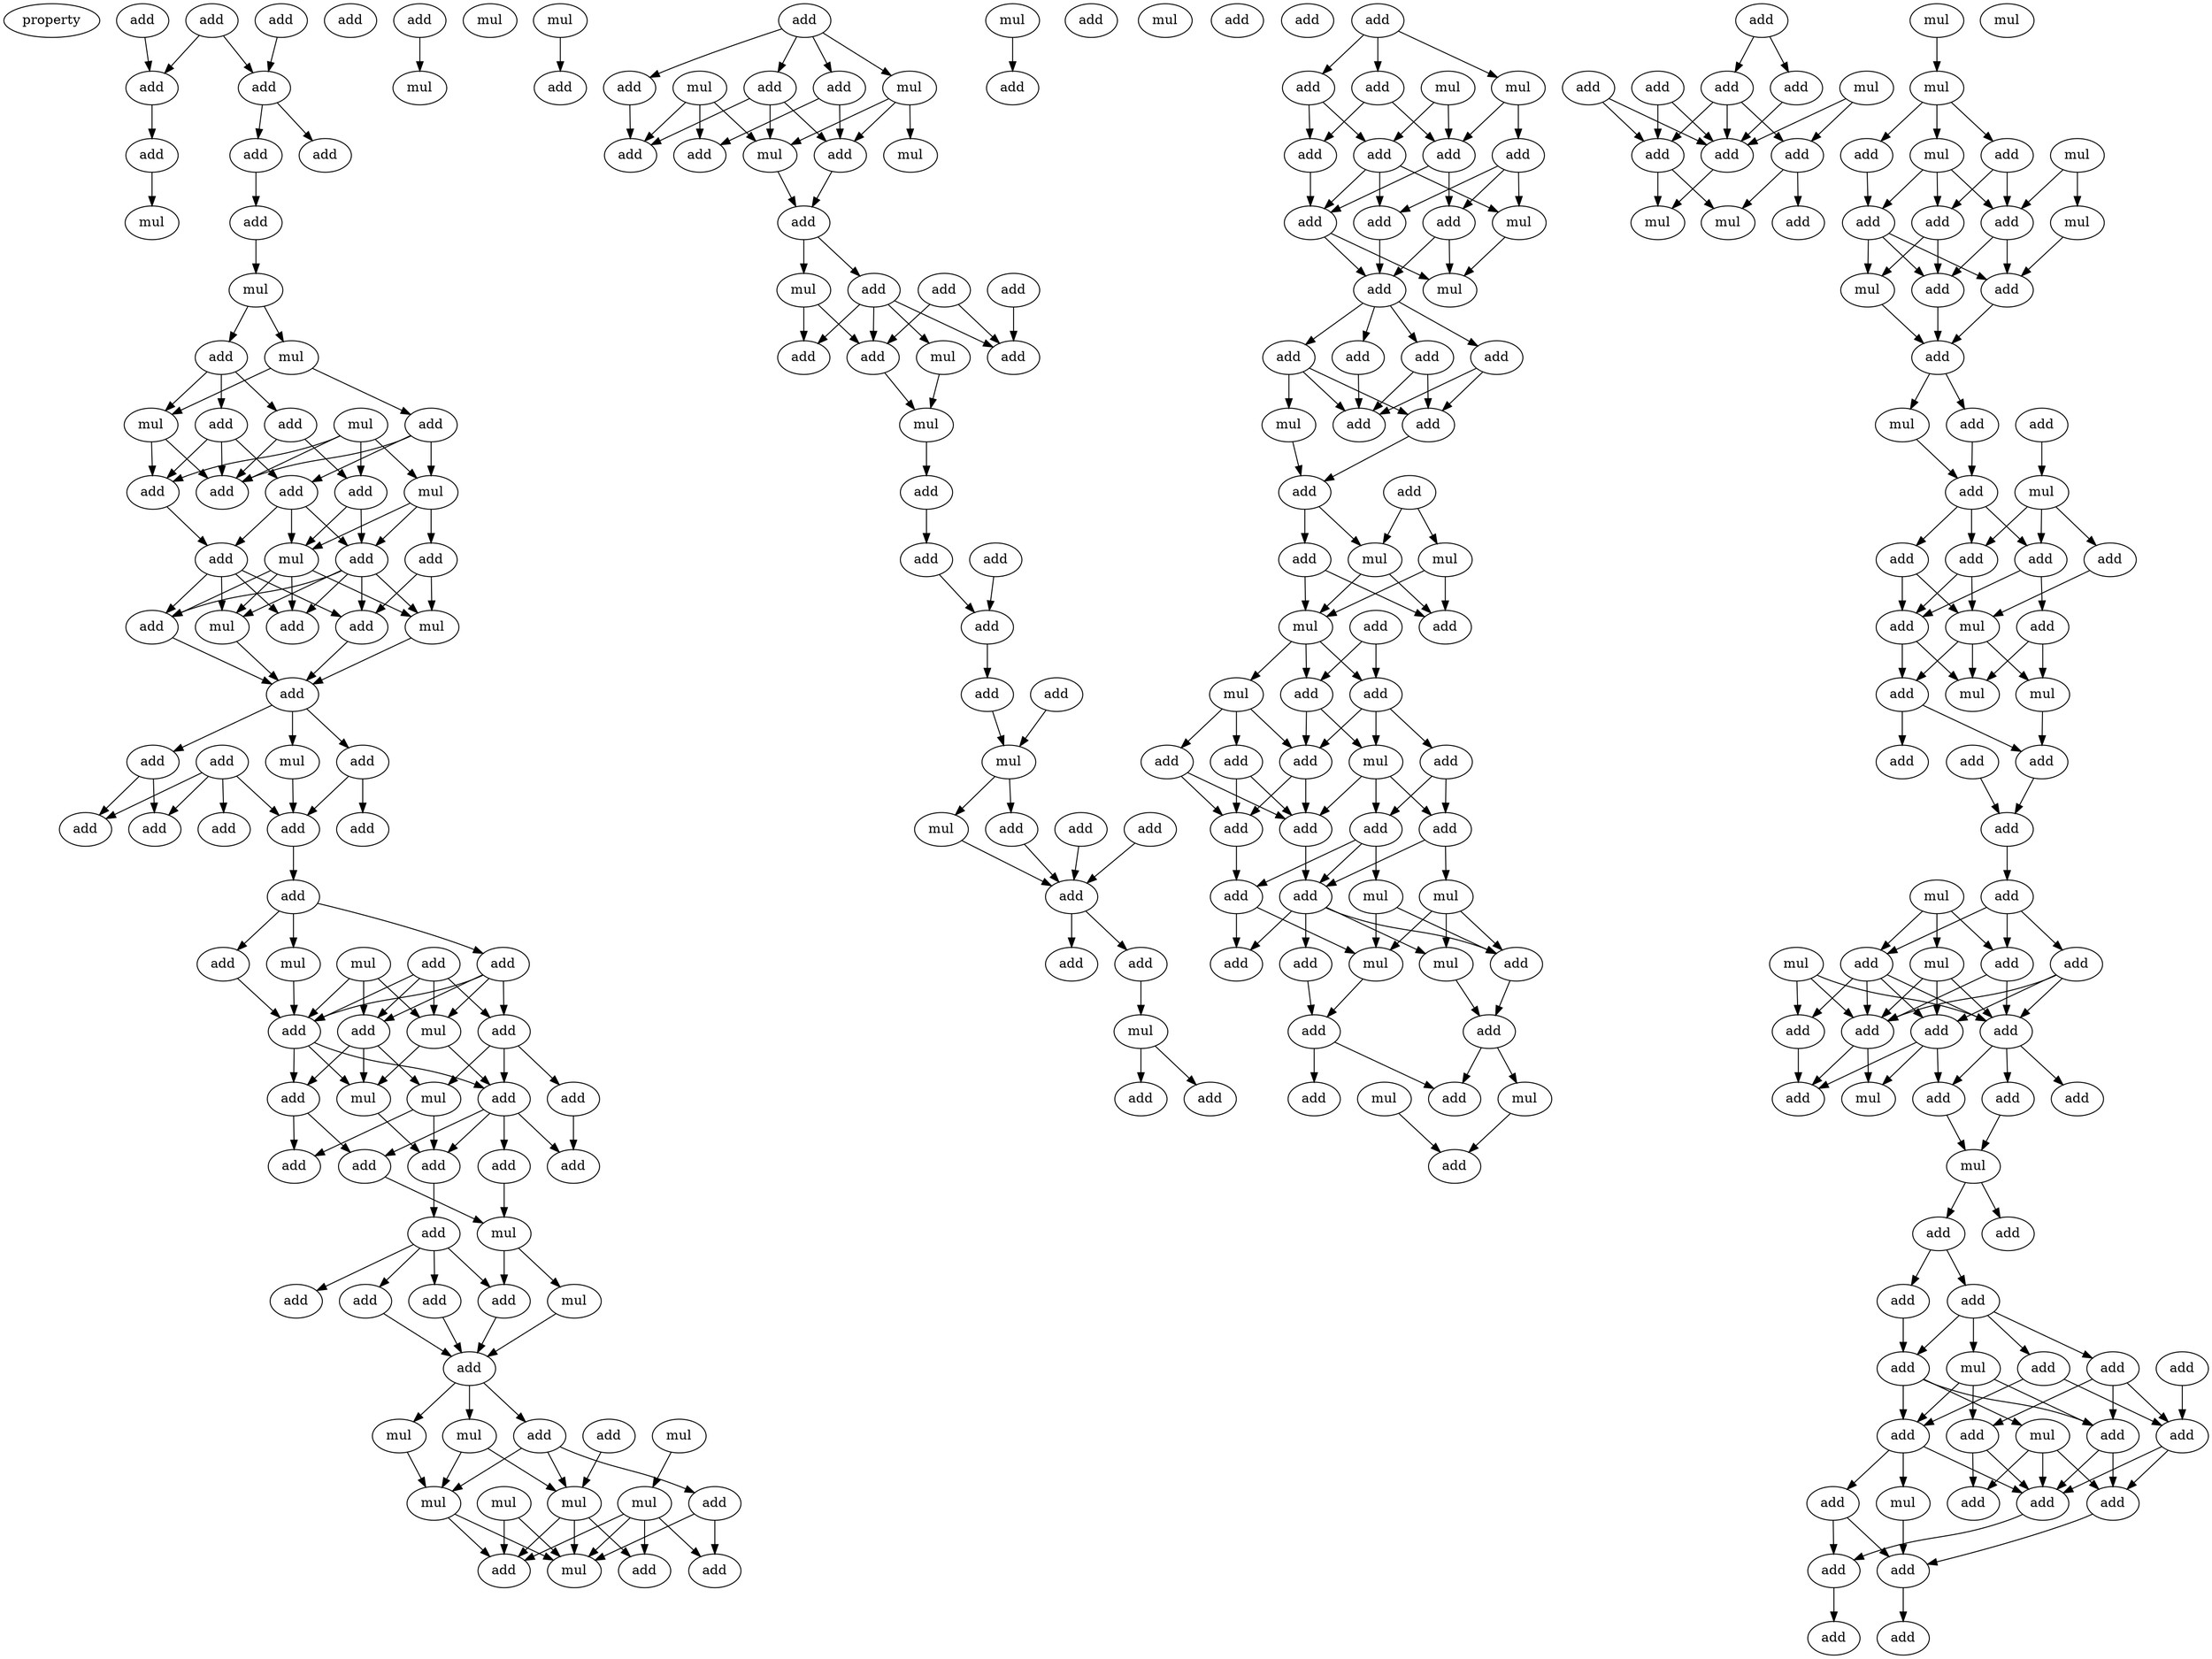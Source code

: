 digraph {
    node [fontcolor=black]
    property [mul=2,lf=1.8]
    0 [ label = add ];
    1 [ label = add ];
    2 [ label = add ];
    3 [ label = add ];
    4 [ label = add ];
    5 [ label = add ];
    6 [ label = add ];
    7 [ label = add ];
    8 [ label = mul ];
    9 [ label = add ];
    10 [ label = add ];
    11 [ label = mul ];
    12 [ label = add ];
    13 [ label = mul ];
    14 [ label = mul ];
    15 [ label = add ];
    16 [ label = mul ];
    17 [ label = add ];
    18 [ label = add ];
    19 [ label = mul ];
    20 [ label = mul ];
    21 [ label = add ];
    22 [ label = add ];
    23 [ label = add ];
    24 [ label = mul ];
    25 [ label = add ];
    26 [ label = add ];
    27 [ label = add ];
    28 [ label = add ];
    29 [ label = mul ];
    30 [ label = add ];
    31 [ label = add ];
    32 [ label = add ];
    33 [ label = mul ];
    34 [ label = add ];
    35 [ label = mul ];
    36 [ label = add ];
    37 [ label = add ];
    38 [ label = mul ];
    39 [ label = add ];
    40 [ label = add ];
    41 [ label = add ];
    42 [ label = add ];
    43 [ label = add ];
    44 [ label = add ];
    45 [ label = add ];
    46 [ label = add ];
    47 [ label = add ];
    48 [ label = mul ];
    49 [ label = add ];
    50 [ label = add ];
    51 [ label = mul ];
    52 [ label = add ];
    53 [ label = add ];
    54 [ label = mul ];
    55 [ label = add ];
    56 [ label = mul ];
    57 [ label = mul ];
    58 [ label = add ];
    59 [ label = add ];
    60 [ label = add ];
    61 [ label = add ];
    62 [ label = add ];
    63 [ label = add ];
    64 [ label = add ];
    65 [ label = add ];
    66 [ label = add ];
    67 [ label = mul ];
    68 [ label = mul ];
    69 [ label = add ];
    70 [ label = add ];
    71 [ label = add ];
    72 [ label = add ];
    73 [ label = add ];
    74 [ label = mul ];
    75 [ label = add ];
    76 [ label = add ];
    77 [ label = mul ];
    78 [ label = mul ];
    79 [ label = add ];
    80 [ label = mul ];
    81 [ label = mul ];
    82 [ label = mul ];
    83 [ label = mul ];
    84 [ label = mul ];
    85 [ label = add ];
    86 [ label = mul ];
    87 [ label = add ];
    88 [ label = add ];
    89 [ label = add ];
    90 [ label = add ];
    91 [ label = mul ];
    92 [ label = mul ];
    93 [ label = add ];
    94 [ label = add ];
    95 [ label = add ];
    96 [ label = add ];
    97 [ label = add ];
    98 [ label = mul ];
    99 [ label = mul ];
    100 [ label = add ];
    101 [ label = add ];
    102 [ label = mul ];
    103 [ label = add ];
    104 [ label = add ];
    105 [ label = add ];
    106 [ label = add ];
    107 [ label = add ];
    108 [ label = mul ];
    109 [ label = add ];
    110 [ label = mul ];
    111 [ label = mul ];
    112 [ label = add ];
    113 [ label = add ];
    114 [ label = add ];
    115 [ label = add ];
    116 [ label = add ];
    117 [ label = add ];
    118 [ label = add ];
    119 [ label = add ];
    120 [ label = mul ];
    121 [ label = mul ];
    122 [ label = mul ];
    123 [ label = add ];
    124 [ label = add ];
    125 [ label = add ];
    126 [ label = add ];
    127 [ label = add ];
    128 [ label = add ];
    129 [ label = add ];
    130 [ label = mul ];
    131 [ label = add ];
    132 [ label = add ];
    133 [ label = add ];
    134 [ label = add ];
    135 [ label = add ];
    136 [ label = mul ];
    137 [ label = mul ];
    138 [ label = add ];
    139 [ label = add ];
    140 [ label = add ];
    141 [ label = add ];
    142 [ label = add ];
    143 [ label = add ];
    144 [ label = mul ];
    145 [ label = add ];
    146 [ label = add ];
    147 [ label = add ];
    148 [ label = mul ];
    149 [ label = add ];
    150 [ label = add ];
    151 [ label = add ];
    152 [ label = add ];
    153 [ label = add ];
    154 [ label = add ];
    155 [ label = mul ];
    156 [ label = add ];
    157 [ label = add ];
    158 [ label = mul ];
    159 [ label = add ];
    160 [ label = mul ];
    161 [ label = add ];
    162 [ label = mul ];
    163 [ label = add ];
    164 [ label = add ];
    165 [ label = mul ];
    166 [ label = add ];
    167 [ label = add ];
    168 [ label = add ];
    169 [ label = mul ];
    170 [ label = add ];
    171 [ label = add ];
    172 [ label = add ];
    173 [ label = add ];
    174 [ label = add ];
    175 [ label = add ];
    176 [ label = add ];
    177 [ label = mul ];
    178 [ label = add ];
    179 [ label = mul ];
    180 [ label = mul ];
    181 [ label = add ];
    182 [ label = add ];
    183 [ label = mul ];
    184 [ label = add ];
    185 [ label = add ];
    186 [ label = add ];
    187 [ label = mul ];
    188 [ label = mul ];
    189 [ label = add ];
    190 [ label = add ];
    191 [ label = add ];
    192 [ label = add ];
    193 [ label = mul ];
    194 [ label = add ];
    195 [ label = add ];
    196 [ label = add ];
    197 [ label = add ];
    198 [ label = add ];
    199 [ label = add ];
    200 [ label = add ];
    201 [ label = mul ];
    202 [ label = mul ];
    203 [ label = mul ];
    204 [ label = add ];
    205 [ label = mul ];
    206 [ label = add ];
    207 [ label = mul ];
    208 [ label = mul ];
    209 [ label = add ];
    210 [ label = add ];
    211 [ label = mul ];
    212 [ label = add ];
    213 [ label = add ];
    214 [ label = add ];
    215 [ label = add ];
    216 [ label = mul ];
    217 [ label = add ];
    218 [ label = add ];
    219 [ label = mul ];
    220 [ label = add ];
    221 [ label = add ];
    222 [ label = mul ];
    223 [ label = add ];
    224 [ label = add ];
    225 [ label = add ];
    226 [ label = add ];
    227 [ label = add ];
    228 [ label = mul ];
    229 [ label = add ];
    230 [ label = add ];
    231 [ label = mul ];
    232 [ label = mul ];
    233 [ label = add ];
    234 [ label = add ];
    235 [ label = add ];
    236 [ label = add ];
    237 [ label = add ];
    238 [ label = mul ];
    239 [ label = add ];
    240 [ label = add ];
    241 [ label = add ];
    242 [ label = mul ];
    243 [ label = mul ];
    244 [ label = add ];
    245 [ label = add ];
    246 [ label = add ];
    247 [ label = add ];
    248 [ label = mul ];
    249 [ label = add ];
    250 [ label = add ];
    251 [ label = add ];
    252 [ label = add ];
    253 [ label = mul ];
    254 [ label = add ];
    255 [ label = add ];
    256 [ label = add ];
    257 [ label = add ];
    258 [ label = add ];
    259 [ label = add ];
    260 [ label = add ];
    261 [ label = add ];
    262 [ label = mul ];
    263 [ label = add ];
    264 [ label = add ];
    265 [ label = add ];
    266 [ label = add ];
    267 [ label = mul ];
    268 [ label = add ];
    269 [ label = add ];
    270 [ label = add ];
    271 [ label = add ];
    272 [ label = mul ];
    273 [ label = add ];
    274 [ label = add ];
    275 [ label = mul ];
    276 [ label = add ];
    277 [ label = add ];
    0 -> 4 [ name = 0 ];
    0 -> 5 [ name = 1 ];
    1 -> 5 [ name = 2 ];
    3 -> 4 [ name = 3 ];
    4 -> 7 [ name = 4 ];
    5 -> 9 [ name = 5 ];
    5 -> 10 [ name = 6 ];
    6 -> 11 [ name = 7 ];
    7 -> 13 [ name = 8 ];
    9 -> 12 [ name = 9 ];
    12 -> 14 [ name = 10 ];
    14 -> 15 [ name = 11 ];
    14 -> 16 [ name = 12 ];
    15 -> 18 [ name = 13 ];
    15 -> 20 [ name = 14 ];
    15 -> 21 [ name = 15 ];
    16 -> 17 [ name = 16 ];
    16 -> 20 [ name = 17 ];
    17 -> 22 [ name = 18 ];
    17 -> 24 [ name = 19 ];
    17 -> 25 [ name = 20 ];
    18 -> 22 [ name = 21 ];
    18 -> 23 [ name = 22 ];
    18 -> 25 [ name = 23 ];
    19 -> 22 [ name = 24 ];
    19 -> 23 [ name = 25 ];
    19 -> 24 [ name = 26 ];
    19 -> 26 [ name = 27 ];
    20 -> 22 [ name = 28 ];
    20 -> 23 [ name = 29 ];
    21 -> 22 [ name = 30 ];
    21 -> 26 [ name = 31 ];
    23 -> 30 [ name = 32 ];
    24 -> 27 [ name = 33 ];
    24 -> 28 [ name = 34 ];
    24 -> 29 [ name = 35 ];
    25 -> 27 [ name = 36 ];
    25 -> 29 [ name = 37 ];
    25 -> 30 [ name = 38 ];
    26 -> 27 [ name = 39 ];
    26 -> 29 [ name = 40 ];
    27 -> 31 [ name = 41 ];
    27 -> 32 [ name = 42 ];
    27 -> 33 [ name = 43 ];
    27 -> 34 [ name = 44 ];
    27 -> 35 [ name = 45 ];
    28 -> 32 [ name = 46 ];
    28 -> 35 [ name = 47 ];
    29 -> 31 [ name = 48 ];
    29 -> 33 [ name = 49 ];
    29 -> 34 [ name = 50 ];
    29 -> 35 [ name = 51 ];
    30 -> 31 [ name = 52 ];
    30 -> 32 [ name = 53 ];
    30 -> 33 [ name = 54 ];
    30 -> 34 [ name = 55 ];
    32 -> 36 [ name = 56 ];
    33 -> 36 [ name = 57 ];
    34 -> 36 [ name = 58 ];
    35 -> 36 [ name = 59 ];
    36 -> 38 [ name = 60 ];
    36 -> 39 [ name = 61 ];
    36 -> 40 [ name = 62 ];
    37 -> 41 [ name = 63 ];
    37 -> 42 [ name = 64 ];
    37 -> 43 [ name = 65 ];
    37 -> 45 [ name = 66 ];
    38 -> 45 [ name = 67 ];
    39 -> 44 [ name = 68 ];
    39 -> 45 [ name = 69 ];
    40 -> 41 [ name = 70 ];
    40 -> 42 [ name = 71 ];
    45 -> 46 [ name = 72 ];
    46 -> 47 [ name = 73 ];
    46 -> 49 [ name = 74 ];
    46 -> 51 [ name = 75 ];
    47 -> 55 [ name = 76 ];
    48 -> 53 [ name = 77 ];
    48 -> 54 [ name = 78 ];
    48 -> 55 [ name = 79 ];
    49 -> 52 [ name = 80 ];
    49 -> 53 [ name = 81 ];
    49 -> 54 [ name = 82 ];
    49 -> 55 [ name = 83 ];
    50 -> 52 [ name = 84 ];
    50 -> 53 [ name = 85 ];
    50 -> 54 [ name = 86 ];
    50 -> 55 [ name = 87 ];
    51 -> 55 [ name = 88 ];
    52 -> 56 [ name = 89 ];
    52 -> 59 [ name = 90 ];
    52 -> 60 [ name = 91 ];
    53 -> 56 [ name = 92 ];
    53 -> 57 [ name = 93 ];
    53 -> 58 [ name = 94 ];
    54 -> 57 [ name = 95 ];
    54 -> 59 [ name = 96 ];
    55 -> 57 [ name = 97 ];
    55 -> 58 [ name = 98 ];
    55 -> 59 [ name = 99 ];
    56 -> 61 [ name = 100 ];
    56 -> 62 [ name = 101 ];
    57 -> 61 [ name = 102 ];
    58 -> 62 [ name = 103 ];
    58 -> 65 [ name = 104 ];
    59 -> 61 [ name = 105 ];
    59 -> 63 [ name = 106 ];
    59 -> 64 [ name = 107 ];
    59 -> 65 [ name = 108 ];
    60 -> 64 [ name = 109 ];
    61 -> 66 [ name = 110 ];
    63 -> 67 [ name = 111 ];
    65 -> 67 [ name = 112 ];
    66 -> 69 [ name = 113 ];
    66 -> 70 [ name = 114 ];
    66 -> 71 [ name = 115 ];
    66 -> 72 [ name = 116 ];
    67 -> 68 [ name = 117 ];
    67 -> 72 [ name = 118 ];
    68 -> 73 [ name = 119 ];
    69 -> 73 [ name = 120 ];
    71 -> 73 [ name = 121 ];
    72 -> 73 [ name = 122 ];
    73 -> 74 [ name = 123 ];
    73 -> 76 [ name = 124 ];
    73 -> 78 [ name = 125 ];
    74 -> 81 [ name = 126 ];
    74 -> 83 [ name = 127 ];
    75 -> 83 [ name = 128 ];
    76 -> 79 [ name = 129 ];
    76 -> 81 [ name = 130 ];
    76 -> 83 [ name = 131 ];
    77 -> 80 [ name = 132 ];
    78 -> 81 [ name = 133 ];
    79 -> 86 [ name = 134 ];
    79 -> 87 [ name = 135 ];
    80 -> 85 [ name = 136 ];
    80 -> 86 [ name = 137 ];
    80 -> 87 [ name = 138 ];
    80 -> 88 [ name = 139 ];
    81 -> 85 [ name = 140 ];
    81 -> 86 [ name = 141 ];
    82 -> 85 [ name = 142 ];
    82 -> 86 [ name = 143 ];
    83 -> 85 [ name = 144 ];
    83 -> 86 [ name = 145 ];
    83 -> 88 [ name = 146 ];
    84 -> 89 [ name = 147 ];
    90 -> 92 [ name = 148 ];
    90 -> 93 [ name = 149 ];
    90 -> 94 [ name = 150 ];
    90 -> 95 [ name = 151 ];
    91 -> 97 [ name = 152 ];
    91 -> 99 [ name = 153 ];
    91 -> 100 [ name = 154 ];
    92 -> 96 [ name = 155 ];
    92 -> 98 [ name = 156 ];
    92 -> 99 [ name = 157 ];
    93 -> 97 [ name = 158 ];
    94 -> 96 [ name = 159 ];
    94 -> 100 [ name = 160 ];
    95 -> 96 [ name = 161 ];
    95 -> 97 [ name = 162 ];
    95 -> 99 [ name = 163 ];
    96 -> 101 [ name = 164 ];
    99 -> 101 [ name = 165 ];
    101 -> 102 [ name = 166 ];
    101 -> 104 [ name = 167 ];
    102 -> 107 [ name = 168 ];
    102 -> 109 [ name = 169 ];
    103 -> 106 [ name = 170 ];
    103 -> 109 [ name = 171 ];
    104 -> 106 [ name = 172 ];
    104 -> 107 [ name = 173 ];
    104 -> 108 [ name = 174 ];
    104 -> 109 [ name = 175 ];
    105 -> 106 [ name = 176 ];
    108 -> 111 [ name = 177 ];
    109 -> 111 [ name = 178 ];
    110 -> 113 [ name = 179 ];
    111 -> 112 [ name = 180 ];
    112 -> 116 [ name = 181 ];
    115 -> 117 [ name = 182 ];
    116 -> 117 [ name = 183 ];
    117 -> 118 [ name = 184 ];
    118 -> 120 [ name = 185 ];
    119 -> 120 [ name = 186 ];
    120 -> 122 [ name = 187 ];
    120 -> 124 [ name = 188 ];
    122 -> 126 [ name = 189 ];
    123 -> 126 [ name = 190 ];
    124 -> 126 [ name = 191 ];
    125 -> 126 [ name = 192 ];
    126 -> 128 [ name = 193 ];
    126 -> 129 [ name = 194 ];
    129 -> 130 [ name = 195 ];
    130 -> 131 [ name = 196 ];
    130 -> 132 [ name = 197 ];
    134 -> 135 [ name = 198 ];
    134 -> 136 [ name = 199 ];
    134 -> 138 [ name = 200 ];
    135 -> 141 [ name = 201 ];
    135 -> 142 [ name = 202 ];
    136 -> 140 [ name = 203 ];
    136 -> 141 [ name = 204 ];
    137 -> 139 [ name = 205 ];
    137 -> 141 [ name = 206 ];
    138 -> 139 [ name = 207 ];
    138 -> 142 [ name = 208 ];
    139 -> 144 [ name = 209 ];
    139 -> 145 [ name = 210 ];
    139 -> 146 [ name = 211 ];
    140 -> 143 [ name = 212 ];
    140 -> 144 [ name = 213 ];
    140 -> 145 [ name = 214 ];
    141 -> 143 [ name = 215 ];
    141 -> 146 [ name = 216 ];
    142 -> 146 [ name = 217 ];
    143 -> 147 [ name = 218 ];
    143 -> 148 [ name = 219 ];
    144 -> 148 [ name = 220 ];
    145 -> 147 [ name = 221 ];
    146 -> 147 [ name = 222 ];
    146 -> 148 [ name = 223 ];
    147 -> 149 [ name = 224 ];
    147 -> 150 [ name = 225 ];
    147 -> 151 [ name = 226 ];
    147 -> 152 [ name = 227 ];
    149 -> 154 [ name = 228 ];
    150 -> 153 [ name = 229 ];
    150 -> 154 [ name = 230 ];
    150 -> 155 [ name = 231 ];
    151 -> 153 [ name = 232 ];
    151 -> 154 [ name = 233 ];
    152 -> 153 [ name = 234 ];
    152 -> 154 [ name = 235 ];
    153 -> 156 [ name = 236 ];
    155 -> 156 [ name = 237 ];
    156 -> 158 [ name = 238 ];
    156 -> 159 [ name = 239 ];
    157 -> 158 [ name = 240 ];
    157 -> 160 [ name = 241 ];
    158 -> 161 [ name = 242 ];
    158 -> 162 [ name = 243 ];
    159 -> 161 [ name = 244 ];
    159 -> 162 [ name = 245 ];
    160 -> 161 [ name = 246 ];
    160 -> 162 [ name = 247 ];
    162 -> 164 [ name = 248 ];
    162 -> 165 [ name = 249 ];
    162 -> 166 [ name = 250 ];
    163 -> 164 [ name = 251 ];
    163 -> 166 [ name = 252 ];
    164 -> 167 [ name = 253 ];
    164 -> 168 [ name = 254 ];
    164 -> 169 [ name = 255 ];
    165 -> 167 [ name = 256 ];
    165 -> 170 [ name = 257 ];
    165 -> 171 [ name = 258 ];
    166 -> 167 [ name = 259 ];
    166 -> 169 [ name = 260 ];
    167 -> 172 [ name = 261 ];
    167 -> 175 [ name = 262 ];
    168 -> 173 [ name = 263 ];
    168 -> 174 [ name = 264 ];
    169 -> 172 [ name = 265 ];
    169 -> 173 [ name = 266 ];
    169 -> 174 [ name = 267 ];
    170 -> 172 [ name = 268 ];
    170 -> 175 [ name = 269 ];
    171 -> 172 [ name = 270 ];
    171 -> 175 [ name = 271 ];
    172 -> 178 [ name = 272 ];
    173 -> 176 [ name = 273 ];
    173 -> 177 [ name = 274 ];
    173 -> 178 [ name = 275 ];
    174 -> 178 [ name = 276 ];
    174 -> 179 [ name = 277 ];
    175 -> 176 [ name = 278 ];
    176 -> 180 [ name = 279 ];
    176 -> 184 [ name = 280 ];
    177 -> 180 [ name = 281 ];
    177 -> 182 [ name = 282 ];
    178 -> 181 [ name = 283 ];
    178 -> 182 [ name = 284 ];
    178 -> 183 [ name = 285 ];
    178 -> 184 [ name = 286 ];
    179 -> 180 [ name = 287 ];
    179 -> 182 [ name = 288 ];
    179 -> 183 [ name = 289 ];
    180 -> 186 [ name = 290 ];
    181 -> 186 [ name = 291 ];
    182 -> 185 [ name = 292 ];
    183 -> 185 [ name = 293 ];
    185 -> 188 [ name = 294 ];
    185 -> 189 [ name = 295 ];
    186 -> 189 [ name = 296 ];
    186 -> 190 [ name = 297 ];
    187 -> 191 [ name = 298 ];
    188 -> 191 [ name = 299 ];
    192 -> 195 [ name = 300 ];
    192 -> 197 [ name = 301 ];
    193 -> 199 [ name = 302 ];
    193 -> 200 [ name = 303 ];
    194 -> 198 [ name = 304 ];
    194 -> 200 [ name = 305 ];
    195 -> 200 [ name = 306 ];
    196 -> 198 [ name = 307 ];
    196 -> 200 [ name = 308 ];
    197 -> 198 [ name = 309 ];
    197 -> 199 [ name = 310 ];
    197 -> 200 [ name = 311 ];
    198 -> 201 [ name = 312 ];
    198 -> 202 [ name = 313 ];
    199 -> 202 [ name = 314 ];
    199 -> 204 [ name = 315 ];
    200 -> 201 [ name = 316 ];
    203 -> 205 [ name = 317 ];
    205 -> 206 [ name = 318 ];
    205 -> 207 [ name = 319 ];
    205 -> 209 [ name = 320 ];
    206 -> 213 [ name = 321 ];
    207 -> 210 [ name = 322 ];
    207 -> 212 [ name = 323 ];
    207 -> 213 [ name = 324 ];
    208 -> 211 [ name = 325 ];
    208 -> 212 [ name = 326 ];
    209 -> 210 [ name = 327 ];
    209 -> 212 [ name = 328 ];
    210 -> 215 [ name = 329 ];
    210 -> 216 [ name = 330 ];
    211 -> 214 [ name = 331 ];
    212 -> 214 [ name = 332 ];
    212 -> 215 [ name = 333 ];
    213 -> 214 [ name = 334 ];
    213 -> 215 [ name = 335 ];
    213 -> 216 [ name = 336 ];
    214 -> 217 [ name = 337 ];
    215 -> 217 [ name = 338 ];
    216 -> 217 [ name = 339 ];
    217 -> 219 [ name = 340 ];
    217 -> 220 [ name = 341 ];
    218 -> 222 [ name = 342 ];
    219 -> 221 [ name = 343 ];
    220 -> 221 [ name = 344 ];
    221 -> 223 [ name = 345 ];
    221 -> 224 [ name = 346 ];
    221 -> 226 [ name = 347 ];
    222 -> 224 [ name = 348 ];
    222 -> 225 [ name = 349 ];
    222 -> 226 [ name = 350 ];
    223 -> 227 [ name = 351 ];
    223 -> 228 [ name = 352 ];
    224 -> 227 [ name = 353 ];
    224 -> 228 [ name = 354 ];
    225 -> 228 [ name = 355 ];
    226 -> 227 [ name = 356 ];
    226 -> 229 [ name = 357 ];
    227 -> 230 [ name = 358 ];
    227 -> 232 [ name = 359 ];
    228 -> 230 [ name = 360 ];
    228 -> 231 [ name = 361 ];
    228 -> 232 [ name = 362 ];
    229 -> 231 [ name = 363 ];
    229 -> 232 [ name = 364 ];
    230 -> 233 [ name = 365 ];
    230 -> 234 [ name = 366 ];
    231 -> 234 [ name = 367 ];
    234 -> 236 [ name = 368 ];
    235 -> 236 [ name = 369 ];
    236 -> 237 [ name = 370 ];
    237 -> 239 [ name = 371 ];
    237 -> 240 [ name = 372 ];
    237 -> 241 [ name = 373 ];
    238 -> 239 [ name = 374 ];
    238 -> 240 [ name = 375 ];
    238 -> 242 [ name = 376 ];
    239 -> 244 [ name = 377 ];
    239 -> 247 [ name = 378 ];
    240 -> 244 [ name = 379 ];
    240 -> 245 [ name = 380 ];
    240 -> 246 [ name = 381 ];
    240 -> 247 [ name = 382 ];
    241 -> 244 [ name = 383 ];
    241 -> 246 [ name = 384 ];
    241 -> 247 [ name = 385 ];
    242 -> 244 [ name = 386 ];
    242 -> 246 [ name = 387 ];
    242 -> 247 [ name = 388 ];
    243 -> 244 [ name = 389 ];
    243 -> 245 [ name = 390 ];
    243 -> 247 [ name = 391 ];
    244 -> 248 [ name = 392 ];
    244 -> 252 [ name = 393 ];
    245 -> 252 [ name = 394 ];
    246 -> 248 [ name = 395 ];
    246 -> 249 [ name = 396 ];
    246 -> 252 [ name = 397 ];
    247 -> 249 [ name = 398 ];
    247 -> 250 [ name = 399 ];
    247 -> 251 [ name = 400 ];
    249 -> 253 [ name = 401 ];
    251 -> 253 [ name = 402 ];
    253 -> 254 [ name = 403 ];
    253 -> 255 [ name = 404 ];
    254 -> 256 [ name = 405 ];
    254 -> 257 [ name = 406 ];
    256 -> 259 [ name = 407 ];
    256 -> 260 [ name = 408 ];
    256 -> 261 [ name = 409 ];
    256 -> 262 [ name = 410 ];
    257 -> 261 [ name = 411 ];
    258 -> 263 [ name = 412 ];
    259 -> 263 [ name = 413 ];
    259 -> 264 [ name = 414 ];
    260 -> 263 [ name = 415 ];
    260 -> 265 [ name = 416 ];
    260 -> 266 [ name = 417 ];
    261 -> 264 [ name = 418 ];
    261 -> 266 [ name = 419 ];
    261 -> 267 [ name = 420 ];
    262 -> 264 [ name = 421 ];
    262 -> 265 [ name = 422 ];
    262 -> 266 [ name = 423 ];
    263 -> 268 [ name = 424 ];
    263 -> 271 [ name = 425 ];
    264 -> 270 [ name = 426 ];
    264 -> 271 [ name = 427 ];
    264 -> 272 [ name = 428 ];
    265 -> 269 [ name = 429 ];
    265 -> 271 [ name = 430 ];
    266 -> 268 [ name = 431 ];
    266 -> 271 [ name = 432 ];
    267 -> 268 [ name = 433 ];
    267 -> 269 [ name = 434 ];
    267 -> 271 [ name = 435 ];
    268 -> 274 [ name = 436 ];
    270 -> 273 [ name = 437 ];
    270 -> 274 [ name = 438 ];
    271 -> 273 [ name = 439 ];
    272 -> 274 [ name = 440 ];
    273 -> 276 [ name = 441 ];
    274 -> 277 [ name = 442 ];
}

